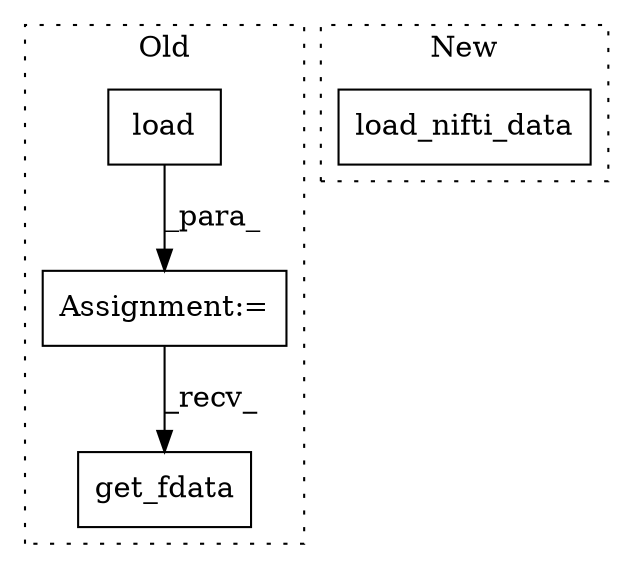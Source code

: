 digraph G {
subgraph cluster0 {
1 [label="get_fdata" a="32" s="1490" l="11" shape="box"];
3 [label="load" a="32" s="1451,1464" l="5,1" shape="box"];
4 [label="Assignment:=" a="7" s="1442" l="1" shape="box"];
label = "Old";
style="dotted";
}
subgraph cluster1 {
2 [label="load_nifti_data" a="32" s="1416,1440" l="16,1" shape="box"];
label = "New";
style="dotted";
}
3 -> 4 [label="_para_"];
4 -> 1 [label="_recv_"];
}